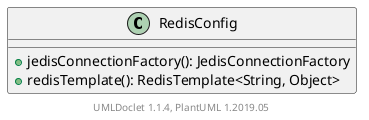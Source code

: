 @startuml

    class RedisConfig [[RedisConfig.html]] {
        +jedisConnectionFactory(): JedisConnectionFactory
        +redisTemplate(): RedisTemplate<String, Object>
    }


    center footer UMLDoclet 1.1.4, PlantUML 1.2019.05
@enduml
